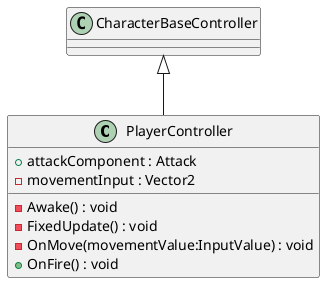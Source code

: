 @startuml
class PlayerController {
    + attackComponent : Attack
    - movementInput : Vector2
    - Awake() : void
    - FixedUpdate() : void
    - OnMove(movementValue:InputValue) : void
    + OnFire() : void
}
CharacterBaseController <|-- PlayerController
@enduml
